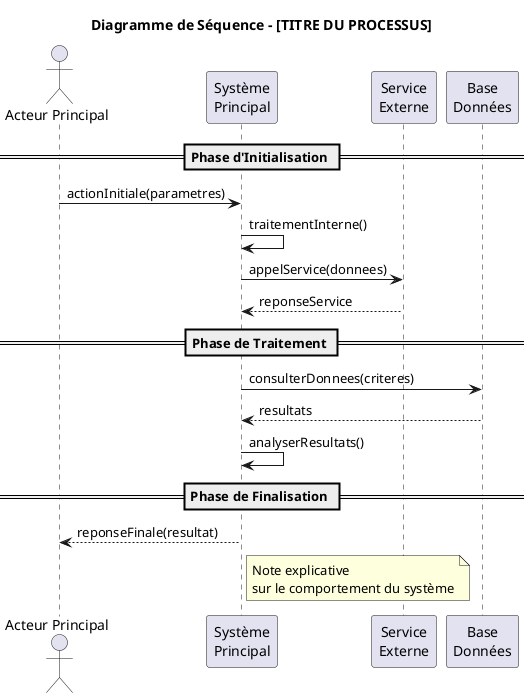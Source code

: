 @startuml TemplateStandardSequence
skinparam shadowing false

title Diagramme de Séquence - [TITRE DU PROCESSUS]

actor "Acteur Principal" as Acteur
participant "Système\nPrincipal" as Systeme
participant "Service\nExterne" as Service
participant "Base\nDonnées" as BDD

== Phase d'Initialisation ==
Acteur -> Systeme : actionInitiale(parametres)
Systeme -> Systeme : traitementInterne()
Systeme -> Service : appelService(donnees)
Service --> Systeme : reponseService

== Phase de Traitement ==
Systeme -> BDD : consulterDonnees(criteres)
BDD --> Systeme : resultats
Systeme -> Systeme : analyserResultats()

== Phase de Finalisation ==
Systeme --> Acteur : reponseFinale(resultat)

note right of Systeme
  Note explicative
  sur le comportement du système
end note

@enduml

